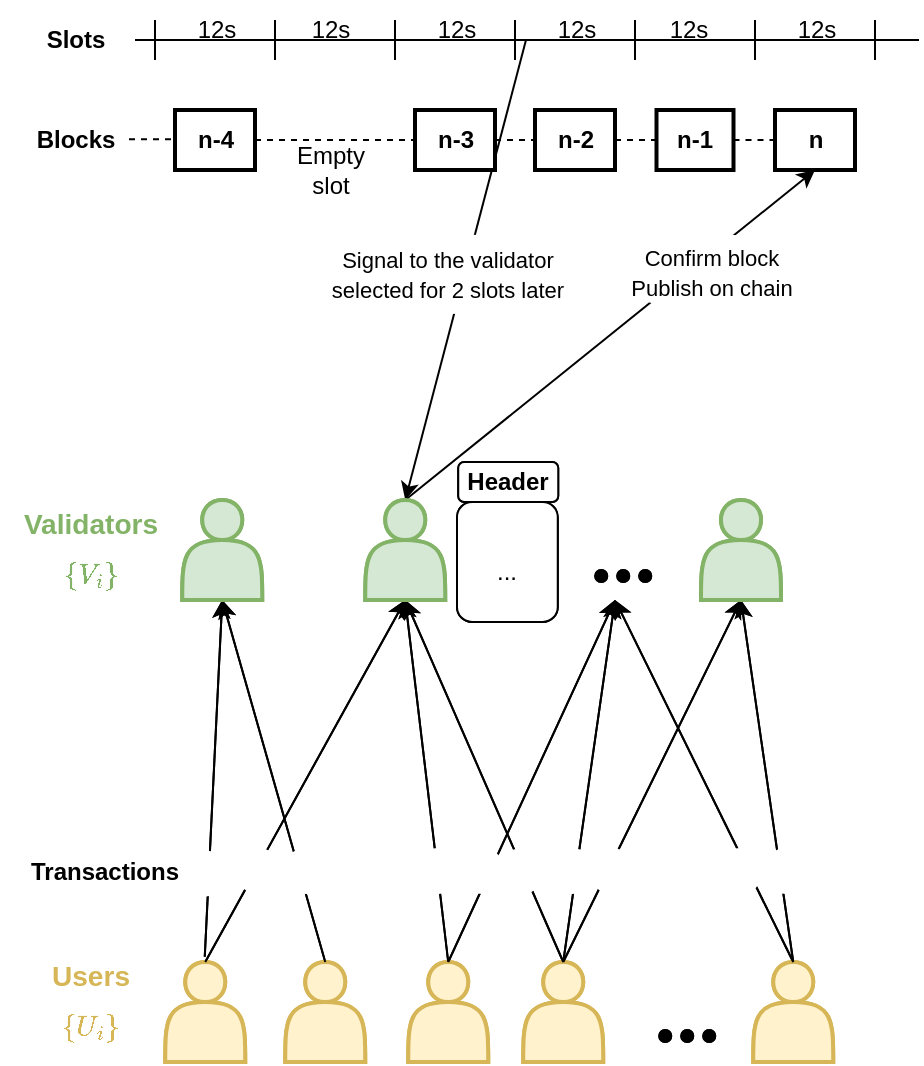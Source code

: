 <mxfile version="28.0.3">
  <diagram name="Page-1" id="uq0ruCk3_rSD9SvaCY8R">
    <mxGraphModel dx="1449" dy="643" grid="1" gridSize="10" guides="1" tooltips="1" connect="1" arrows="1" fold="1" page="1" pageScale="1" pageWidth="827" pageHeight="1169" math="1" shadow="0">
      <root>
        <mxCell id="0" />
        <mxCell id="1" parent="0" />
        <mxCell id="QpEM9bdc3oEp0iTsDFUK-163" value="" style="endArrow=classic;html=1;rounded=0;exitX=0.09;exitY=0.521;exitDx=0;exitDy=0;entryX=0.5;entryY=0;entryDx=0;entryDy=0;exitPerimeter=0;" edge="1" parent="1" source="QpEM9bdc3oEp0iTsDFUK-310" target="QpEM9bdc3oEp0iTsDFUK-274">
          <mxGeometry width="50" height="50" relative="1" as="geometry">
            <mxPoint x="133" y="60" as="sourcePoint" />
            <mxPoint x="328.5" y="203.5" as="targetPoint" />
          </mxGeometry>
        </mxCell>
        <mxCell id="QpEM9bdc3oEp0iTsDFUK-164" value="" style="shape=actor;whiteSpace=wrap;html=1;strokeWidth=2;fillColor=#fff2cc;strokeColor=#d6b656;" vertex="1" parent="1">
          <mxGeometry x="122.62" y="521" width="40" height="50" as="geometry" />
        </mxCell>
        <mxCell id="QpEM9bdc3oEp0iTsDFUK-165" value="" style="shape=actor;whiteSpace=wrap;html=1;strokeWidth=2;fillColor=#fff2cc;strokeColor=#d6b656;" vertex="1" parent="1">
          <mxGeometry x="301.62" y="521" width="40" height="50" as="geometry" />
        </mxCell>
        <mxCell id="QpEM9bdc3oEp0iTsDFUK-166" value="" style="shape=actor;whiteSpace=wrap;html=1;strokeWidth=2;fillColor=#fff2cc;strokeColor=#d6b656;" vertex="1" parent="1">
          <mxGeometry x="244.12" y="521" width="40" height="50" as="geometry" />
        </mxCell>
        <mxCell id="QpEM9bdc3oEp0iTsDFUK-167" value="" style="shape=actor;whiteSpace=wrap;html=1;strokeWidth=2;fillColor=#fff2cc;strokeColor=#d6b656;" vertex="1" parent="1">
          <mxGeometry x="182.62" y="521" width="40" height="50" as="geometry" />
        </mxCell>
        <mxCell id="QpEM9bdc3oEp0iTsDFUK-168" value="" style="shape=actor;whiteSpace=wrap;html=1;strokeWidth=2;fillColor=#fff2cc;strokeColor=#d6b656;" vertex="1" parent="1">
          <mxGeometry x="416.62" y="521" width="40" height="50" as="geometry" />
        </mxCell>
        <mxCell id="QpEM9bdc3oEp0iTsDFUK-169" value="" style="group" vertex="1" connectable="0" parent="1">
          <mxGeometry x="370.62" y="555" width="26" height="6" as="geometry" />
        </mxCell>
        <mxCell id="QpEM9bdc3oEp0iTsDFUK-170" value="" style="ellipse;shape=doubleEllipse;whiteSpace=wrap;html=1;aspect=fixed;fillColor=#000000;" vertex="1" parent="QpEM9bdc3oEp0iTsDFUK-169">
          <mxGeometry x="-1" width="6" height="6" as="geometry" />
        </mxCell>
        <mxCell id="QpEM9bdc3oEp0iTsDFUK-171" value="" style="ellipse;shape=doubleEllipse;whiteSpace=wrap;html=1;aspect=fixed;fillColor=#000000;" vertex="1" parent="QpEM9bdc3oEp0iTsDFUK-169">
          <mxGeometry x="10" width="6" height="6" as="geometry" />
        </mxCell>
        <mxCell id="QpEM9bdc3oEp0iTsDFUK-172" value="" style="ellipse;shape=doubleEllipse;whiteSpace=wrap;html=1;aspect=fixed;fillColor=#000000;" vertex="1" parent="QpEM9bdc3oEp0iTsDFUK-169">
          <mxGeometry x="21" width="6" height="6" as="geometry" />
        </mxCell>
        <mxCell id="QpEM9bdc3oEp0iTsDFUK-173" value="" style="endArrow=classic;html=1;rounded=0;entryX=0.5;entryY=1;entryDx=0;entryDy=0;exitX=0.5;exitY=0;exitDx=0;exitDy=0;" edge="1" parent="1" source="QpEM9bdc3oEp0iTsDFUK-164" target="QpEM9bdc3oEp0iTsDFUK-207">
          <mxGeometry width="50" height="50" relative="1" as="geometry">
            <mxPoint x="142.87" y="496" as="sourcePoint" />
            <mxPoint x="262.62" y="427" as="targetPoint" />
          </mxGeometry>
        </mxCell>
        <mxCell id="QpEM9bdc3oEp0iTsDFUK-174" value="" style="endArrow=classic;html=1;rounded=0;entryX=0.5;entryY=1;entryDx=0;entryDy=0;exitX=0.5;exitY=0;exitDx=0;exitDy=0;" edge="1" parent="1" source="QpEM9bdc3oEp0iTsDFUK-167" target="QpEM9bdc3oEp0iTsDFUK-206">
          <mxGeometry width="50" height="50" relative="1" as="geometry">
            <mxPoint x="202.87" y="496" as="sourcePoint" />
            <mxPoint x="142.62" y="427" as="targetPoint" />
          </mxGeometry>
        </mxCell>
        <mxCell id="QpEM9bdc3oEp0iTsDFUK-175" value="" style="endArrow=classic;html=1;rounded=0;entryX=0.5;entryY=1;entryDx=0;entryDy=0;exitX=0.494;exitY=-0.052;exitDx=0;exitDy=0;exitPerimeter=0;" edge="1" parent="1" source="QpEM9bdc3oEp0iTsDFUK-164" target="QpEM9bdc3oEp0iTsDFUK-206">
          <mxGeometry width="50" height="50" relative="1" as="geometry">
            <mxPoint x="142.87" y="496" as="sourcePoint" />
            <mxPoint x="142.62" y="427" as="targetPoint" />
          </mxGeometry>
        </mxCell>
        <mxCell id="QpEM9bdc3oEp0iTsDFUK-176" value="" style="endArrow=classic;html=1;rounded=0;exitX=0.5;exitY=0;exitDx=0;exitDy=0;entryX=0.5;entryY=1;entryDx=0;entryDy=0;" edge="1" parent="1" source="QpEM9bdc3oEp0iTsDFUK-166" target="QpEM9bdc3oEp0iTsDFUK-207">
          <mxGeometry width="50" height="50" relative="1" as="geometry">
            <mxPoint x="238.37" y="501" as="sourcePoint" />
            <mxPoint x="262.5" y="427" as="targetPoint" />
          </mxGeometry>
        </mxCell>
        <mxCell id="QpEM9bdc3oEp0iTsDFUK-177" value="" style="endArrow=classic;html=1;rounded=0;exitX=0.5;exitY=0;exitDx=0;exitDy=0;" edge="1" parent="1" source="QpEM9bdc3oEp0iTsDFUK-166">
          <mxGeometry width="50" height="50" relative="1" as="geometry">
            <mxPoint x="258.37" y="497" as="sourcePoint" />
            <mxPoint x="347.5" y="340" as="targetPoint" />
          </mxGeometry>
        </mxCell>
        <mxCell id="QpEM9bdc3oEp0iTsDFUK-178" value="" style="endArrow=classic;html=1;rounded=0;exitX=0.5;exitY=0;exitDx=0;exitDy=0;entryX=0.5;entryY=1;entryDx=0;entryDy=0;" edge="1" parent="1" source="QpEM9bdc3oEp0iTsDFUK-165" target="QpEM9bdc3oEp0iTsDFUK-208">
          <mxGeometry width="50" height="50" relative="1" as="geometry">
            <mxPoint x="338.37" y="501" as="sourcePoint" />
            <mxPoint x="436.62" y="427" as="targetPoint" />
          </mxGeometry>
        </mxCell>
        <mxCell id="QpEM9bdc3oEp0iTsDFUK-179" value="" style="endArrow=classic;html=1;rounded=0;exitX=0.5;exitY=0;exitDx=0;exitDy=0;" edge="1" parent="1" source="QpEM9bdc3oEp0iTsDFUK-165">
          <mxGeometry width="50" height="50" relative="1" as="geometry">
            <mxPoint x="318.37" y="501" as="sourcePoint" />
            <mxPoint x="347.5" y="340" as="targetPoint" />
          </mxGeometry>
        </mxCell>
        <mxCell id="QpEM9bdc3oEp0iTsDFUK-180" value="" style="endArrow=classic;html=1;rounded=0;exitX=0.5;exitY=0;exitDx=0;exitDy=0;entryX=0.5;entryY=1;entryDx=0;entryDy=0;" edge="1" parent="1" source="QpEM9bdc3oEp0iTsDFUK-165" target="QpEM9bdc3oEp0iTsDFUK-207">
          <mxGeometry width="50" height="50" relative="1" as="geometry">
            <mxPoint x="212.87" y="477" as="sourcePoint" />
            <mxPoint x="262.62" y="427" as="targetPoint" />
          </mxGeometry>
        </mxCell>
        <mxCell id="QpEM9bdc3oEp0iTsDFUK-181" value="" style="endArrow=classic;html=1;rounded=0;exitX=0.5;exitY=0;exitDx=0;exitDy=0;entryX=0.5;entryY=1;entryDx=0;entryDy=0;" edge="1" parent="1" source="QpEM9bdc3oEp0iTsDFUK-168" target="QpEM9bdc3oEp0iTsDFUK-208">
          <mxGeometry width="50" height="50" relative="1" as="geometry">
            <mxPoint x="416.62" y="496" as="sourcePoint" />
            <mxPoint x="436.62" y="427" as="targetPoint" />
          </mxGeometry>
        </mxCell>
        <mxCell id="QpEM9bdc3oEp0iTsDFUK-182" value="" style="group" vertex="1" connectable="0" parent="1">
          <mxGeometry x="157.62" y="464" width="23" height="23" as="geometry" />
        </mxCell>
        <mxCell id="QpEM9bdc3oEp0iTsDFUK-183" value="" style="ellipse;whiteSpace=wrap;html=1;aspect=fixed;fillColor=default;strokeColor=none;" vertex="1" parent="QpEM9bdc3oEp0iTsDFUK-182">
          <mxGeometry width="23" height="23" as="geometry" />
        </mxCell>
        <mxCell id="QpEM9bdc3oEp0iTsDFUK-184" value="" style="shape=image;html=1;verticalAlign=top;verticalLabelPosition=bottom;labelBackgroundColor=#ffffff;imageAspect=0;aspect=fixed;image=https://cdn0.iconfinder.com/data/icons/basic-e-commerce-line/48/Receipt_success-128.png" vertex="1" parent="QpEM9bdc3oEp0iTsDFUK-182">
          <mxGeometry x="2.88" y="2.88" width="17.25" height="17.25" as="geometry" />
        </mxCell>
        <mxCell id="QpEM9bdc3oEp0iTsDFUK-185" value="" style="group" vertex="1" connectable="0" parent="1">
          <mxGeometry x="131.12" y="465.25" width="23" height="23" as="geometry" />
        </mxCell>
        <mxCell id="QpEM9bdc3oEp0iTsDFUK-186" value="" style="ellipse;whiteSpace=wrap;html=1;aspect=fixed;fillColor=default;strokeColor=none;" vertex="1" parent="QpEM9bdc3oEp0iTsDFUK-185">
          <mxGeometry width="23" height="23" as="geometry" />
        </mxCell>
        <mxCell id="QpEM9bdc3oEp0iTsDFUK-187" value="" style="shape=image;html=1;verticalAlign=top;verticalLabelPosition=bottom;labelBackgroundColor=#ffffff;imageAspect=0;aspect=fixed;image=https://cdn0.iconfinder.com/data/icons/basic-e-commerce-line/48/Receipt_success-128.png" vertex="1" parent="QpEM9bdc3oEp0iTsDFUK-185">
          <mxGeometry x="2.88" y="1.88" width="17.25" height="17.25" as="geometry" />
        </mxCell>
        <mxCell id="QpEM9bdc3oEp0iTsDFUK-188" value="" style="group" vertex="1" connectable="0" parent="1">
          <mxGeometry x="181.5" y="464" width="23" height="23" as="geometry" />
        </mxCell>
        <mxCell id="QpEM9bdc3oEp0iTsDFUK-189" value="" style="ellipse;whiteSpace=wrap;html=1;aspect=fixed;fillColor=default;strokeColor=none;" vertex="1" parent="QpEM9bdc3oEp0iTsDFUK-188">
          <mxGeometry width="23" height="23" as="geometry" />
        </mxCell>
        <mxCell id="QpEM9bdc3oEp0iTsDFUK-190" value="" style="shape=image;html=1;verticalAlign=top;verticalLabelPosition=bottom;labelBackgroundColor=#ffffff;imageAspect=0;aspect=fixed;image=https://cdn0.iconfinder.com/data/icons/basic-e-commerce-line/48/Receipt_success-128.png" vertex="1" parent="QpEM9bdc3oEp0iTsDFUK-188">
          <mxGeometry x="2.88" y="2.88" width="17.25" height="17.25" as="geometry" />
        </mxCell>
        <mxCell id="QpEM9bdc3oEp0iTsDFUK-191" value="" style="group" vertex="1" connectable="0" parent="1">
          <mxGeometry x="247.5" y="464" width="23" height="23" as="geometry" />
        </mxCell>
        <mxCell id="QpEM9bdc3oEp0iTsDFUK-192" value="" style="ellipse;whiteSpace=wrap;html=1;aspect=fixed;fillColor=default;strokeColor=none;" vertex="1" parent="QpEM9bdc3oEp0iTsDFUK-191">
          <mxGeometry width="23" height="23" as="geometry" />
        </mxCell>
        <mxCell id="QpEM9bdc3oEp0iTsDFUK-193" value="" style="shape=image;html=1;verticalAlign=top;verticalLabelPosition=bottom;labelBackgroundColor=#ffffff;imageAspect=0;aspect=fixed;image=https://cdn0.iconfinder.com/data/icons/basic-e-commerce-line/48/Receipt_success-128.png" vertex="1" parent="QpEM9bdc3oEp0iTsDFUK-191">
          <mxGeometry x="2.88" y="2.88" width="17.25" height="17.25" as="geometry" />
        </mxCell>
        <mxCell id="QpEM9bdc3oEp0iTsDFUK-194" value="" style="group" vertex="1" connectable="0" parent="1">
          <mxGeometry x="289.5" y="464" width="23" height="23" as="geometry" />
        </mxCell>
        <mxCell id="QpEM9bdc3oEp0iTsDFUK-195" value="" style="ellipse;whiteSpace=wrap;html=1;aspect=fixed;fillColor=default;strokeColor=none;" vertex="1" parent="QpEM9bdc3oEp0iTsDFUK-194">
          <mxGeometry width="23" height="23" as="geometry" />
        </mxCell>
        <mxCell id="QpEM9bdc3oEp0iTsDFUK-196" value="" style="shape=image;html=1;verticalAlign=top;verticalLabelPosition=bottom;labelBackgroundColor=#ffffff;imageAspect=0;aspect=fixed;image=https://cdn0.iconfinder.com/data/icons/basic-e-commerce-line/48/Receipt_success-128.png" vertex="1" parent="QpEM9bdc3oEp0iTsDFUK-194">
          <mxGeometry x="2.88" y="2.88" width="17.25" height="17.25" as="geometry" />
        </mxCell>
        <mxCell id="QpEM9bdc3oEp0iTsDFUK-197" value="" style="group" vertex="1" connectable="0" parent="1">
          <mxGeometry x="314.5" y="464" width="23" height="23" as="geometry" />
        </mxCell>
        <mxCell id="QpEM9bdc3oEp0iTsDFUK-198" value="" style="ellipse;whiteSpace=wrap;html=1;aspect=fixed;fillColor=default;strokeColor=none;" vertex="1" parent="QpEM9bdc3oEp0iTsDFUK-197">
          <mxGeometry width="23" height="23" as="geometry" />
        </mxCell>
        <mxCell id="QpEM9bdc3oEp0iTsDFUK-199" value="" style="shape=image;html=1;verticalAlign=top;verticalLabelPosition=bottom;labelBackgroundColor=#ffffff;imageAspect=0;aspect=fixed;image=https://cdn0.iconfinder.com/data/icons/basic-e-commerce-line/48/Receipt_success-128.png" vertex="1" parent="QpEM9bdc3oEp0iTsDFUK-197">
          <mxGeometry x="2.88" y="2.88" width="17.25" height="17.25" as="geometry" />
        </mxCell>
        <mxCell id="QpEM9bdc3oEp0iTsDFUK-200" value="" style="group" vertex="1" connectable="0" parent="1">
          <mxGeometry x="334.5" y="464" width="23" height="23" as="geometry" />
        </mxCell>
        <mxCell id="QpEM9bdc3oEp0iTsDFUK-201" value="" style="ellipse;whiteSpace=wrap;html=1;aspect=fixed;fillColor=default;strokeColor=none;" vertex="1" parent="QpEM9bdc3oEp0iTsDFUK-200">
          <mxGeometry width="23" height="23" as="geometry" />
        </mxCell>
        <mxCell id="QpEM9bdc3oEp0iTsDFUK-202" value="" style="shape=image;html=1;verticalAlign=top;verticalLabelPosition=bottom;labelBackgroundColor=#ffffff;imageAspect=0;aspect=fixed;image=https://cdn0.iconfinder.com/data/icons/basic-e-commerce-line/48/Receipt_success-128.png" vertex="1" parent="QpEM9bdc3oEp0iTsDFUK-200">
          <mxGeometry x="2.88" y="2.88" width="17.25" height="17.25" as="geometry" />
        </mxCell>
        <mxCell id="QpEM9bdc3oEp0iTsDFUK-203" value="" style="group" vertex="1" connectable="0" parent="1">
          <mxGeometry x="421.5" y="464" width="23" height="23" as="geometry" />
        </mxCell>
        <mxCell id="QpEM9bdc3oEp0iTsDFUK-204" value="" style="ellipse;whiteSpace=wrap;html=1;aspect=fixed;fillColor=default;strokeColor=none;" vertex="1" parent="QpEM9bdc3oEp0iTsDFUK-203">
          <mxGeometry width="23" height="23" as="geometry" />
        </mxCell>
        <mxCell id="QpEM9bdc3oEp0iTsDFUK-205" value="" style="shape=image;html=1;verticalAlign=top;verticalLabelPosition=bottom;labelBackgroundColor=#ffffff;imageAspect=0;aspect=fixed;image=https://cdn0.iconfinder.com/data/icons/basic-e-commerce-line/48/Receipt_success-128.png" vertex="1" parent="QpEM9bdc3oEp0iTsDFUK-203">
          <mxGeometry x="2.88" y="2.88" width="17.25" height="17.25" as="geometry" />
        </mxCell>
        <mxCell id="QpEM9bdc3oEp0iTsDFUK-206" value="" style="shape=actor;whiteSpace=wrap;html=1;strokeWidth=2;fillColor=#d5e8d4;strokeColor=#82b366;" vertex="1" parent="1">
          <mxGeometry x="131.12" y="290" width="40" height="50" as="geometry" />
        </mxCell>
        <mxCell id="QpEM9bdc3oEp0iTsDFUK-207" value="" style="shape=actor;whiteSpace=wrap;html=1;strokeWidth=2;fillColor=#d5e8d4;strokeColor=#82b366;" vertex="1" parent="1">
          <mxGeometry x="222.62" y="290" width="40" height="50" as="geometry" />
        </mxCell>
        <mxCell id="QpEM9bdc3oEp0iTsDFUK-208" value="" style="shape=actor;whiteSpace=wrap;html=1;strokeWidth=2;fillColor=#d5e8d4;strokeColor=#82b366;" vertex="1" parent="1">
          <mxGeometry x="390.5" y="290" width="40" height="50" as="geometry" />
        </mxCell>
        <mxCell id="QpEM9bdc3oEp0iTsDFUK-209" value="" style="group" vertex="1" connectable="0" parent="1">
          <mxGeometry x="320.62" y="325" width="26" height="6" as="geometry" />
        </mxCell>
        <mxCell id="QpEM9bdc3oEp0iTsDFUK-210" value="" style="ellipse;shape=doubleEllipse;whiteSpace=wrap;html=1;aspect=fixed;fillColor=#000000;" vertex="1" parent="QpEM9bdc3oEp0iTsDFUK-209">
          <mxGeometry x="17" width="6" height="6" as="geometry" />
        </mxCell>
        <mxCell id="QpEM9bdc3oEp0iTsDFUK-211" value="" style="ellipse;shape=doubleEllipse;whiteSpace=wrap;html=1;aspect=fixed;fillColor=#000000;" vertex="1" parent="QpEM9bdc3oEp0iTsDFUK-209">
          <mxGeometry x="28" width="6" height="6" as="geometry" />
        </mxCell>
        <mxCell id="QpEM9bdc3oEp0iTsDFUK-212" value="" style="ellipse;shape=doubleEllipse;whiteSpace=wrap;html=1;aspect=fixed;fillColor=#000000;" vertex="1" parent="QpEM9bdc3oEp0iTsDFUK-209">
          <mxGeometry x="39" width="6" height="6" as="geometry" />
        </mxCell>
        <mxCell id="QpEM9bdc3oEp0iTsDFUK-213" value="" style="endArrow=classic;html=1;rounded=0;exitX=0.5;exitY=0;exitDx=0;exitDy=0;" edge="1" parent="1" source="QpEM9bdc3oEp0iTsDFUK-168">
          <mxGeometry width="50" height="50" relative="1" as="geometry">
            <mxPoint x="437.5" y="520" as="sourcePoint" />
            <mxPoint x="347.5" y="340" as="targetPoint" />
          </mxGeometry>
        </mxCell>
        <mxCell id="QpEM9bdc3oEp0iTsDFUK-214" value="" style="group" vertex="1" connectable="0" parent="1">
          <mxGeometry x="398.5" y="464" width="23" height="23" as="geometry" />
        </mxCell>
        <mxCell id="QpEM9bdc3oEp0iTsDFUK-215" value="" style="ellipse;whiteSpace=wrap;html=1;aspect=fixed;fillColor=default;strokeColor=none;" vertex="1" parent="QpEM9bdc3oEp0iTsDFUK-214">
          <mxGeometry width="23" height="23" as="geometry" />
        </mxCell>
        <mxCell id="QpEM9bdc3oEp0iTsDFUK-216" value="" style="shape=image;html=1;verticalAlign=top;verticalLabelPosition=bottom;labelBackgroundColor=#ffffff;imageAspect=0;aspect=fixed;image=https://cdn0.iconfinder.com/data/icons/basic-e-commerce-line/48/Receipt_success-128.png" vertex="1" parent="QpEM9bdc3oEp0iTsDFUK-214">
          <mxGeometry x="2.88" y="2.88" width="17.25" height="17.25" as="geometry" />
        </mxCell>
        <mxCell id="QpEM9bdc3oEp0iTsDFUK-217" value="" style="group" vertex="1" connectable="0" parent="1">
          <mxGeometry x="269.5" y="464" width="23" height="23" as="geometry" />
        </mxCell>
        <mxCell id="QpEM9bdc3oEp0iTsDFUK-218" value="" style="ellipse;whiteSpace=wrap;html=1;aspect=fixed;fillColor=default;strokeColor=none;" vertex="1" parent="QpEM9bdc3oEp0iTsDFUK-217">
          <mxGeometry width="23" height="23" as="geometry" />
        </mxCell>
        <mxCell id="QpEM9bdc3oEp0iTsDFUK-219" value="" style="shape=image;html=1;verticalAlign=top;verticalLabelPosition=bottom;labelBackgroundColor=#ffffff;imageAspect=0;aspect=fixed;image=https://cdn0.iconfinder.com/data/icons/basic-e-commerce-line/48/Receipt_success-128.png" vertex="1" parent="QpEM9bdc3oEp0iTsDFUK-217">
          <mxGeometry x="2.88" y="2.88" width="17.25" height="17.25" as="geometry" />
        </mxCell>
        <mxCell id="QpEM9bdc3oEp0iTsDFUK-220" value="&lt;div style=&quot;line-height: 60%;&quot;&gt;&lt;h3 style=&quot;line-height: 60%;&quot;&gt;&lt;font style=&quot;color: light-dark(rgb(130, 179, 102), rgb(105, 70, 122));&quot;&gt;Validators&lt;/font&gt;&lt;/h3&gt;&lt;div&gt;&lt;font style=&quot;color: light-dark(rgb(130, 179, 102), rgb(105, 70, 122));&quot;&gt;$$\{V_i\}$$&lt;/font&gt;&lt;/div&gt;&lt;/div&gt;" style="text;html=1;align=center;verticalAlign=middle;resizable=0;points=[];autosize=1;strokeColor=none;fillColor=none;" vertex="1" parent="1">
          <mxGeometry x="40" y="285" width="90" height="60" as="geometry" />
        </mxCell>
        <mxCell id="QpEM9bdc3oEp0iTsDFUK-221" value="" style="group" vertex="1" connectable="0" parent="1">
          <mxGeometry x="268.5" y="271" width="50.62" height="80" as="geometry" />
        </mxCell>
        <mxCell id="QpEM9bdc3oEp0iTsDFUK-222" value="Header" style="rounded=1;whiteSpace=wrap;html=1;fontStyle=1" vertex="1" parent="QpEM9bdc3oEp0iTsDFUK-221">
          <mxGeometry x="0.62" width="50" height="20" as="geometry" />
        </mxCell>
        <mxCell id="QpEM9bdc3oEp0iTsDFUK-223" value="" style="group" vertex="1" connectable="0" parent="QpEM9bdc3oEp0iTsDFUK-221">
          <mxGeometry y="20" width="50.38" height="60" as="geometry" />
        </mxCell>
        <mxCell id="QpEM9bdc3oEp0iTsDFUK-224" value="" style="rounded=1;whiteSpace=wrap;html=1;" vertex="1" parent="QpEM9bdc3oEp0iTsDFUK-223">
          <mxGeometry width="50.38" height="60" as="geometry" />
        </mxCell>
        <mxCell id="QpEM9bdc3oEp0iTsDFUK-225" value="" style="shape=image;html=1;verticalAlign=top;verticalLabelPosition=bottom;labelBackgroundColor=#ffffff;imageAspect=0;aspect=fixed;image=https://cdn0.iconfinder.com/data/icons/basic-e-commerce-line/48/Receipt_success-128.png" vertex="1" parent="QpEM9bdc3oEp0iTsDFUK-223">
          <mxGeometry x="17.952" y="1.75" width="14.484" height="14.484" as="geometry" />
        </mxCell>
        <mxCell id="QpEM9bdc3oEp0iTsDFUK-226" value="" style="shape=image;html=1;verticalAlign=top;verticalLabelPosition=bottom;labelBackgroundColor=#ffffff;imageAspect=0;aspect=fixed;image=https://cdn0.iconfinder.com/data/icons/basic-e-commerce-line/48/Receipt_success-128.png" vertex="1" parent="QpEM9bdc3oEp0iTsDFUK-223">
          <mxGeometry x="17.952" y="18" width="14.484" height="14.484" as="geometry" />
        </mxCell>
        <mxCell id="QpEM9bdc3oEp0iTsDFUK-227" value="" style="shape=image;html=1;verticalAlign=top;verticalLabelPosition=bottom;labelBackgroundColor=#ffffff;imageAspect=0;aspect=fixed;image=https://cdn0.iconfinder.com/data/icons/basic-e-commerce-line/48/Receipt_success-128.png" vertex="1" parent="QpEM9bdc3oEp0iTsDFUK-223">
          <mxGeometry x="17.952" y="42.75" width="14.484" height="14.484" as="geometry" />
        </mxCell>
        <mxCell id="QpEM9bdc3oEp0iTsDFUK-228" value="..." style="text;html=1;align=center;verticalAlign=middle;resizable=0;points=[];autosize=1;strokeColor=none;fillColor=none;" vertex="1" parent="QpEM9bdc3oEp0iTsDFUK-223">
          <mxGeometry x="9.595" y="20.25" width="30" height="30" as="geometry" />
        </mxCell>
        <mxCell id="QpEM9bdc3oEp0iTsDFUK-229" value="&lt;div style=&quot;line-height: 60%;&quot;&gt;&lt;h3 style=&quot;line-height: 60%;&quot;&gt;&lt;font style=&quot;color: light-dark(rgb(214, 182, 86), rgb(105, 70, 122));&quot;&gt;Users&lt;/font&gt;&lt;/h3&gt;&lt;div&gt;&lt;font&gt;&lt;font color=&quot;#d6b656&quot;&gt;$$\{U_i\}$$&lt;/font&gt;&lt;/font&gt;&lt;/div&gt;&lt;/div&gt;" style="text;html=1;align=center;verticalAlign=middle;resizable=0;points=[];autosize=1;strokeColor=none;fillColor=none;" vertex="1" parent="1">
          <mxGeometry x="45" y="511" width="80" height="60" as="geometry" />
        </mxCell>
        <mxCell id="QpEM9bdc3oEp0iTsDFUK-230" value="" style="shape=actor;whiteSpace=wrap;html=1;strokeWidth=2;fillColor=#fff2cc;strokeColor=#d6b656;" vertex="1" parent="1">
          <mxGeometry x="122.62" y="521" width="40" height="50" as="geometry" />
        </mxCell>
        <mxCell id="QpEM9bdc3oEp0iTsDFUK-231" value="" style="shape=actor;whiteSpace=wrap;html=1;strokeWidth=2;fillColor=#fff2cc;strokeColor=#d6b656;" vertex="1" parent="1">
          <mxGeometry x="301.62" y="521" width="40" height="50" as="geometry" />
        </mxCell>
        <mxCell id="QpEM9bdc3oEp0iTsDFUK-232" value="" style="shape=actor;whiteSpace=wrap;html=1;strokeWidth=2;fillColor=#fff2cc;strokeColor=#d6b656;" vertex="1" parent="1">
          <mxGeometry x="244.12" y="521" width="40" height="50" as="geometry" />
        </mxCell>
        <mxCell id="QpEM9bdc3oEp0iTsDFUK-233" value="" style="shape=actor;whiteSpace=wrap;html=1;strokeWidth=2;fillColor=#fff2cc;strokeColor=#d6b656;" vertex="1" parent="1">
          <mxGeometry x="182.62" y="521" width="40" height="50" as="geometry" />
        </mxCell>
        <mxCell id="QpEM9bdc3oEp0iTsDFUK-234" value="" style="shape=actor;whiteSpace=wrap;html=1;strokeWidth=2;fillColor=#fff2cc;strokeColor=#d6b656;" vertex="1" parent="1">
          <mxGeometry x="416.62" y="521" width="40" height="50" as="geometry" />
        </mxCell>
        <mxCell id="QpEM9bdc3oEp0iTsDFUK-235" value="" style="endArrow=classic;html=1;rounded=0;exitX=0.5;exitY=0;exitDx=0;exitDy=0;entryX=0.5;entryY=1;entryDx=0;entryDy=0;" edge="1" parent="1" source="QpEM9bdc3oEp0iTsDFUK-274" target="QpEM9bdc3oEp0iTsDFUK-297">
          <mxGeometry width="50" height="50" relative="1" as="geometry">
            <mxPoint x="334.5" y="216" as="sourcePoint" />
            <mxPoint x="433" y="130" as="targetPoint" />
          </mxGeometry>
        </mxCell>
        <mxCell id="QpEM9bdc3oEp0iTsDFUK-236" value="" style="group" vertex="1" connectable="0" parent="1">
          <mxGeometry x="370.62" y="555" width="26" height="6" as="geometry" />
        </mxCell>
        <mxCell id="QpEM9bdc3oEp0iTsDFUK-237" value="" style="ellipse;shape=doubleEllipse;whiteSpace=wrap;html=1;aspect=fixed;fillColor=#000000;" vertex="1" parent="QpEM9bdc3oEp0iTsDFUK-236">
          <mxGeometry x="-1" width="6" height="6" as="geometry" />
        </mxCell>
        <mxCell id="QpEM9bdc3oEp0iTsDFUK-238" value="" style="ellipse;shape=doubleEllipse;whiteSpace=wrap;html=1;aspect=fixed;fillColor=#000000;" vertex="1" parent="QpEM9bdc3oEp0iTsDFUK-236">
          <mxGeometry x="10" width="6" height="6" as="geometry" />
        </mxCell>
        <mxCell id="QpEM9bdc3oEp0iTsDFUK-239" value="" style="ellipse;shape=doubleEllipse;whiteSpace=wrap;html=1;aspect=fixed;fillColor=#000000;" vertex="1" parent="QpEM9bdc3oEp0iTsDFUK-236">
          <mxGeometry x="21" width="6" height="6" as="geometry" />
        </mxCell>
        <mxCell id="QpEM9bdc3oEp0iTsDFUK-240" value="" style="endArrow=classic;html=1;rounded=0;entryX=0.5;entryY=1;entryDx=0;entryDy=0;exitX=0.5;exitY=0;exitDx=0;exitDy=0;" edge="1" parent="1" source="QpEM9bdc3oEp0iTsDFUK-230" target="QpEM9bdc3oEp0iTsDFUK-274">
          <mxGeometry width="50" height="50" relative="1" as="geometry">
            <mxPoint x="142.87" y="496" as="sourcePoint" />
            <mxPoint x="262.62" y="427" as="targetPoint" />
          </mxGeometry>
        </mxCell>
        <mxCell id="QpEM9bdc3oEp0iTsDFUK-241" value="" style="endArrow=classic;html=1;rounded=0;entryX=0.5;entryY=1;entryDx=0;entryDy=0;exitX=0.5;exitY=0;exitDx=0;exitDy=0;" edge="1" parent="1" source="QpEM9bdc3oEp0iTsDFUK-233" target="QpEM9bdc3oEp0iTsDFUK-273">
          <mxGeometry width="50" height="50" relative="1" as="geometry">
            <mxPoint x="202.87" y="496" as="sourcePoint" />
            <mxPoint x="142.62" y="427" as="targetPoint" />
          </mxGeometry>
        </mxCell>
        <mxCell id="QpEM9bdc3oEp0iTsDFUK-242" value="" style="endArrow=classic;html=1;rounded=0;entryX=0.5;entryY=1;entryDx=0;entryDy=0;exitX=0.494;exitY=-0.052;exitDx=0;exitDy=0;exitPerimeter=0;" edge="1" parent="1" source="QpEM9bdc3oEp0iTsDFUK-230" target="QpEM9bdc3oEp0iTsDFUK-273">
          <mxGeometry width="50" height="50" relative="1" as="geometry">
            <mxPoint x="142.87" y="496" as="sourcePoint" />
            <mxPoint x="142.62" y="427" as="targetPoint" />
          </mxGeometry>
        </mxCell>
        <mxCell id="QpEM9bdc3oEp0iTsDFUK-243" value="" style="endArrow=classic;html=1;rounded=0;exitX=0.5;exitY=0;exitDx=0;exitDy=0;entryX=0.5;entryY=1;entryDx=0;entryDy=0;" edge="1" parent="1" source="QpEM9bdc3oEp0iTsDFUK-232" target="QpEM9bdc3oEp0iTsDFUK-274">
          <mxGeometry width="50" height="50" relative="1" as="geometry">
            <mxPoint x="238.37" y="501" as="sourcePoint" />
            <mxPoint x="262.5" y="427" as="targetPoint" />
          </mxGeometry>
        </mxCell>
        <mxCell id="QpEM9bdc3oEp0iTsDFUK-244" value="" style="endArrow=classic;html=1;rounded=0;exitX=0.5;exitY=0;exitDx=0;exitDy=0;" edge="1" parent="1" source="QpEM9bdc3oEp0iTsDFUK-232">
          <mxGeometry width="50" height="50" relative="1" as="geometry">
            <mxPoint x="258.37" y="497" as="sourcePoint" />
            <mxPoint x="347.5" y="340" as="targetPoint" />
          </mxGeometry>
        </mxCell>
        <mxCell id="QpEM9bdc3oEp0iTsDFUK-245" value="" style="endArrow=classic;html=1;rounded=0;exitX=0.5;exitY=0;exitDx=0;exitDy=0;entryX=0.5;entryY=1;entryDx=0;entryDy=0;" edge="1" parent="1" source="QpEM9bdc3oEp0iTsDFUK-231" target="QpEM9bdc3oEp0iTsDFUK-275">
          <mxGeometry width="50" height="50" relative="1" as="geometry">
            <mxPoint x="338.37" y="501" as="sourcePoint" />
            <mxPoint x="436.62" y="427" as="targetPoint" />
          </mxGeometry>
        </mxCell>
        <mxCell id="QpEM9bdc3oEp0iTsDFUK-246" value="" style="endArrow=classic;html=1;rounded=0;exitX=0.5;exitY=0;exitDx=0;exitDy=0;" edge="1" parent="1" source="QpEM9bdc3oEp0iTsDFUK-231">
          <mxGeometry width="50" height="50" relative="1" as="geometry">
            <mxPoint x="318.37" y="501" as="sourcePoint" />
            <mxPoint x="347.5" y="340" as="targetPoint" />
          </mxGeometry>
        </mxCell>
        <mxCell id="QpEM9bdc3oEp0iTsDFUK-247" value="" style="endArrow=classic;html=1;rounded=0;exitX=0.5;exitY=0;exitDx=0;exitDy=0;entryX=0.5;entryY=1;entryDx=0;entryDy=0;" edge="1" parent="1" source="QpEM9bdc3oEp0iTsDFUK-231" target="QpEM9bdc3oEp0iTsDFUK-274">
          <mxGeometry width="50" height="50" relative="1" as="geometry">
            <mxPoint x="212.87" y="477" as="sourcePoint" />
            <mxPoint x="262.62" y="427" as="targetPoint" />
          </mxGeometry>
        </mxCell>
        <mxCell id="QpEM9bdc3oEp0iTsDFUK-248" value="" style="endArrow=classic;html=1;rounded=0;exitX=0.5;exitY=0;exitDx=0;exitDy=0;entryX=0.5;entryY=1;entryDx=0;entryDy=0;" edge="1" parent="1" source="QpEM9bdc3oEp0iTsDFUK-234" target="QpEM9bdc3oEp0iTsDFUK-275">
          <mxGeometry width="50" height="50" relative="1" as="geometry">
            <mxPoint x="416.62" y="496" as="sourcePoint" />
            <mxPoint x="436.62" y="427" as="targetPoint" />
          </mxGeometry>
        </mxCell>
        <mxCell id="QpEM9bdc3oEp0iTsDFUK-249" value="" style="group" vertex="1" connectable="0" parent="1">
          <mxGeometry x="157.62" y="464" width="23" height="23" as="geometry" />
        </mxCell>
        <mxCell id="QpEM9bdc3oEp0iTsDFUK-250" value="" style="ellipse;whiteSpace=wrap;html=1;aspect=fixed;fillColor=default;strokeColor=none;" vertex="1" parent="QpEM9bdc3oEp0iTsDFUK-249">
          <mxGeometry width="23" height="23" as="geometry" />
        </mxCell>
        <mxCell id="QpEM9bdc3oEp0iTsDFUK-251" value="" style="shape=image;html=1;verticalAlign=top;verticalLabelPosition=bottom;labelBackgroundColor=#ffffff;imageAspect=0;aspect=fixed;image=https://cdn0.iconfinder.com/data/icons/basic-e-commerce-line/48/Receipt_success-128.png" vertex="1" parent="QpEM9bdc3oEp0iTsDFUK-249">
          <mxGeometry x="2.88" y="2.88" width="17.25" height="17.25" as="geometry" />
        </mxCell>
        <mxCell id="QpEM9bdc3oEp0iTsDFUK-252" value="" style="group" vertex="1" connectable="0" parent="1">
          <mxGeometry x="131.12" y="465.25" width="23" height="23" as="geometry" />
        </mxCell>
        <mxCell id="QpEM9bdc3oEp0iTsDFUK-253" value="" style="ellipse;whiteSpace=wrap;html=1;aspect=fixed;fillColor=default;strokeColor=none;" vertex="1" parent="QpEM9bdc3oEp0iTsDFUK-252">
          <mxGeometry width="23" height="23" as="geometry" />
        </mxCell>
        <mxCell id="QpEM9bdc3oEp0iTsDFUK-254" value="" style="shape=image;html=1;verticalAlign=top;verticalLabelPosition=bottom;labelBackgroundColor=#ffffff;imageAspect=0;aspect=fixed;image=https://cdn0.iconfinder.com/data/icons/basic-e-commerce-line/48/Receipt_success-128.png" vertex="1" parent="QpEM9bdc3oEp0iTsDFUK-252">
          <mxGeometry x="2.88" y="1.88" width="17.25" height="17.25" as="geometry" />
        </mxCell>
        <mxCell id="QpEM9bdc3oEp0iTsDFUK-255" value="" style="group" vertex="1" connectable="0" parent="1">
          <mxGeometry x="181.5" y="464" width="23" height="23" as="geometry" />
        </mxCell>
        <mxCell id="QpEM9bdc3oEp0iTsDFUK-256" value="" style="ellipse;whiteSpace=wrap;html=1;aspect=fixed;fillColor=default;strokeColor=none;" vertex="1" parent="QpEM9bdc3oEp0iTsDFUK-255">
          <mxGeometry width="23" height="23" as="geometry" />
        </mxCell>
        <mxCell id="QpEM9bdc3oEp0iTsDFUK-257" value="" style="shape=image;html=1;verticalAlign=top;verticalLabelPosition=bottom;labelBackgroundColor=#ffffff;imageAspect=0;aspect=fixed;image=https://cdn0.iconfinder.com/data/icons/basic-e-commerce-line/48/Receipt_success-128.png" vertex="1" parent="QpEM9bdc3oEp0iTsDFUK-255">
          <mxGeometry x="2.88" y="2.88" width="17.25" height="17.25" as="geometry" />
        </mxCell>
        <mxCell id="QpEM9bdc3oEp0iTsDFUK-258" value="" style="group" vertex="1" connectable="0" parent="1">
          <mxGeometry x="247.5" y="464" width="23" height="23" as="geometry" />
        </mxCell>
        <mxCell id="QpEM9bdc3oEp0iTsDFUK-259" value="" style="ellipse;whiteSpace=wrap;html=1;aspect=fixed;fillColor=default;strokeColor=none;" vertex="1" parent="QpEM9bdc3oEp0iTsDFUK-258">
          <mxGeometry width="23" height="23" as="geometry" />
        </mxCell>
        <mxCell id="QpEM9bdc3oEp0iTsDFUK-260" value="" style="shape=image;html=1;verticalAlign=top;verticalLabelPosition=bottom;labelBackgroundColor=#ffffff;imageAspect=0;aspect=fixed;image=https://cdn0.iconfinder.com/data/icons/basic-e-commerce-line/48/Receipt_success-128.png" vertex="1" parent="QpEM9bdc3oEp0iTsDFUK-258">
          <mxGeometry x="2.88" y="2.88" width="17.25" height="17.25" as="geometry" />
        </mxCell>
        <mxCell id="QpEM9bdc3oEp0iTsDFUK-261" value="" style="group" vertex="1" connectable="0" parent="1">
          <mxGeometry x="289.5" y="464" width="23" height="23" as="geometry" />
        </mxCell>
        <mxCell id="QpEM9bdc3oEp0iTsDFUK-262" value="" style="ellipse;whiteSpace=wrap;html=1;aspect=fixed;fillColor=default;strokeColor=none;" vertex="1" parent="QpEM9bdc3oEp0iTsDFUK-261">
          <mxGeometry width="23" height="23" as="geometry" />
        </mxCell>
        <mxCell id="QpEM9bdc3oEp0iTsDFUK-263" value="" style="shape=image;html=1;verticalAlign=top;verticalLabelPosition=bottom;labelBackgroundColor=#ffffff;imageAspect=0;aspect=fixed;image=https://cdn0.iconfinder.com/data/icons/basic-e-commerce-line/48/Receipt_success-128.png" vertex="1" parent="QpEM9bdc3oEp0iTsDFUK-261">
          <mxGeometry x="2.88" y="2.88" width="17.25" height="17.25" as="geometry" />
        </mxCell>
        <mxCell id="QpEM9bdc3oEp0iTsDFUK-264" value="" style="group" vertex="1" connectable="0" parent="1">
          <mxGeometry x="314.5" y="464" width="23" height="23" as="geometry" />
        </mxCell>
        <mxCell id="QpEM9bdc3oEp0iTsDFUK-265" value="" style="ellipse;whiteSpace=wrap;html=1;aspect=fixed;fillColor=default;strokeColor=none;" vertex="1" parent="QpEM9bdc3oEp0iTsDFUK-264">
          <mxGeometry width="23" height="23" as="geometry" />
        </mxCell>
        <mxCell id="QpEM9bdc3oEp0iTsDFUK-266" value="" style="shape=image;html=1;verticalAlign=top;verticalLabelPosition=bottom;labelBackgroundColor=#ffffff;imageAspect=0;aspect=fixed;image=https://cdn0.iconfinder.com/data/icons/basic-e-commerce-line/48/Receipt_success-128.png" vertex="1" parent="QpEM9bdc3oEp0iTsDFUK-264">
          <mxGeometry x="2.88" y="2.88" width="17.25" height="17.25" as="geometry" />
        </mxCell>
        <mxCell id="QpEM9bdc3oEp0iTsDFUK-267" value="" style="group" vertex="1" connectable="0" parent="1">
          <mxGeometry x="334.5" y="464" width="23" height="23" as="geometry" />
        </mxCell>
        <mxCell id="QpEM9bdc3oEp0iTsDFUK-268" value="" style="ellipse;whiteSpace=wrap;html=1;aspect=fixed;fillColor=default;strokeColor=none;" vertex="1" parent="QpEM9bdc3oEp0iTsDFUK-267">
          <mxGeometry width="23" height="23" as="geometry" />
        </mxCell>
        <mxCell id="QpEM9bdc3oEp0iTsDFUK-269" value="" style="shape=image;html=1;verticalAlign=top;verticalLabelPosition=bottom;labelBackgroundColor=#ffffff;imageAspect=0;aspect=fixed;image=https://cdn0.iconfinder.com/data/icons/basic-e-commerce-line/48/Receipt_success-128.png" vertex="1" parent="QpEM9bdc3oEp0iTsDFUK-267">
          <mxGeometry x="2.88" y="2.88" width="17.25" height="17.25" as="geometry" />
        </mxCell>
        <mxCell id="QpEM9bdc3oEp0iTsDFUK-270" value="" style="group" vertex="1" connectable="0" parent="1">
          <mxGeometry x="421.5" y="464" width="23" height="23" as="geometry" />
        </mxCell>
        <mxCell id="QpEM9bdc3oEp0iTsDFUK-271" value="" style="ellipse;whiteSpace=wrap;html=1;aspect=fixed;fillColor=default;strokeColor=none;" vertex="1" parent="QpEM9bdc3oEp0iTsDFUK-270">
          <mxGeometry width="23" height="23" as="geometry" />
        </mxCell>
        <mxCell id="QpEM9bdc3oEp0iTsDFUK-272" value="" style="shape=image;html=1;verticalAlign=top;verticalLabelPosition=bottom;labelBackgroundColor=#ffffff;imageAspect=0;aspect=fixed;image=https://cdn0.iconfinder.com/data/icons/basic-e-commerce-line/48/Receipt_success-128.png" vertex="1" parent="QpEM9bdc3oEp0iTsDFUK-270">
          <mxGeometry x="2.88" y="2.88" width="17.25" height="17.25" as="geometry" />
        </mxCell>
        <mxCell id="QpEM9bdc3oEp0iTsDFUK-273" value="" style="shape=actor;whiteSpace=wrap;html=1;strokeWidth=2;fillColor=#d5e8d4;strokeColor=#82b366;" vertex="1" parent="1">
          <mxGeometry x="131.12" y="290" width="40" height="50" as="geometry" />
        </mxCell>
        <mxCell id="QpEM9bdc3oEp0iTsDFUK-274" value="" style="shape=actor;whiteSpace=wrap;html=1;strokeWidth=2;fillColor=#d5e8d4;strokeColor=#82b366;" vertex="1" parent="1">
          <mxGeometry x="222.62" y="290" width="40" height="50" as="geometry" />
        </mxCell>
        <mxCell id="QpEM9bdc3oEp0iTsDFUK-275" value="" style="shape=actor;whiteSpace=wrap;html=1;strokeWidth=2;fillColor=#d5e8d4;strokeColor=#82b366;" vertex="1" parent="1">
          <mxGeometry x="390.5" y="290" width="40" height="50" as="geometry" />
        </mxCell>
        <mxCell id="QpEM9bdc3oEp0iTsDFUK-276" value="" style="group" vertex="1" connectable="0" parent="1">
          <mxGeometry x="320.62" y="325" width="26" height="6" as="geometry" />
        </mxCell>
        <mxCell id="QpEM9bdc3oEp0iTsDFUK-277" value="" style="ellipse;shape=doubleEllipse;whiteSpace=wrap;html=1;aspect=fixed;fillColor=#000000;" vertex="1" parent="QpEM9bdc3oEp0iTsDFUK-276">
          <mxGeometry x="17" width="6" height="6" as="geometry" />
        </mxCell>
        <mxCell id="QpEM9bdc3oEp0iTsDFUK-278" value="" style="ellipse;shape=doubleEllipse;whiteSpace=wrap;html=1;aspect=fixed;fillColor=#000000;" vertex="1" parent="QpEM9bdc3oEp0iTsDFUK-276">
          <mxGeometry x="28" width="6" height="6" as="geometry" />
        </mxCell>
        <mxCell id="QpEM9bdc3oEp0iTsDFUK-279" value="" style="ellipse;shape=doubleEllipse;whiteSpace=wrap;html=1;aspect=fixed;fillColor=#000000;" vertex="1" parent="QpEM9bdc3oEp0iTsDFUK-276">
          <mxGeometry x="39" width="6" height="6" as="geometry" />
        </mxCell>
        <mxCell id="QpEM9bdc3oEp0iTsDFUK-280" value="" style="endArrow=classic;html=1;rounded=0;exitX=0.5;exitY=0;exitDx=0;exitDy=0;" edge="1" parent="1" source="QpEM9bdc3oEp0iTsDFUK-234">
          <mxGeometry width="50" height="50" relative="1" as="geometry">
            <mxPoint x="437.5" y="520" as="sourcePoint" />
            <mxPoint x="347.5" y="340" as="targetPoint" />
          </mxGeometry>
        </mxCell>
        <mxCell id="QpEM9bdc3oEp0iTsDFUK-281" value="" style="group" vertex="1" connectable="0" parent="1">
          <mxGeometry x="398.5" y="464" width="23" height="23" as="geometry" />
        </mxCell>
        <mxCell id="QpEM9bdc3oEp0iTsDFUK-282" value="" style="ellipse;whiteSpace=wrap;html=1;aspect=fixed;fillColor=default;strokeColor=none;" vertex="1" parent="QpEM9bdc3oEp0iTsDFUK-281">
          <mxGeometry width="23" height="23" as="geometry" />
        </mxCell>
        <mxCell id="QpEM9bdc3oEp0iTsDFUK-283" value="" style="shape=image;html=1;verticalAlign=top;verticalLabelPosition=bottom;labelBackgroundColor=#ffffff;imageAspect=0;aspect=fixed;image=https://cdn0.iconfinder.com/data/icons/basic-e-commerce-line/48/Receipt_success-128.png" vertex="1" parent="QpEM9bdc3oEp0iTsDFUK-281">
          <mxGeometry x="2.88" y="2.88" width="17.25" height="17.25" as="geometry" />
        </mxCell>
        <mxCell id="QpEM9bdc3oEp0iTsDFUK-284" value="" style="group" vertex="1" connectable="0" parent="1">
          <mxGeometry x="269.5" y="464" width="23" height="23" as="geometry" />
        </mxCell>
        <mxCell id="QpEM9bdc3oEp0iTsDFUK-285" value="" style="ellipse;whiteSpace=wrap;html=1;aspect=fixed;fillColor=default;strokeColor=none;" vertex="1" parent="QpEM9bdc3oEp0iTsDFUK-284">
          <mxGeometry width="23" height="23" as="geometry" />
        </mxCell>
        <mxCell id="QpEM9bdc3oEp0iTsDFUK-286" value="" style="shape=image;html=1;verticalAlign=top;verticalLabelPosition=bottom;labelBackgroundColor=#ffffff;imageAspect=0;aspect=fixed;image=https://cdn0.iconfinder.com/data/icons/basic-e-commerce-line/48/Receipt_success-128.png" vertex="1" parent="QpEM9bdc3oEp0iTsDFUK-284">
          <mxGeometry x="2.88" y="2.88" width="17.25" height="17.25" as="geometry" />
        </mxCell>
        <mxCell id="QpEM9bdc3oEp0iTsDFUK-287" value="" style="group" vertex="1" connectable="0" parent="1">
          <mxGeometry x="268.5" y="271" width="50.62" height="80" as="geometry" />
        </mxCell>
        <mxCell id="QpEM9bdc3oEp0iTsDFUK-288" value="Header" style="rounded=1;whiteSpace=wrap;html=1;fontStyle=1" vertex="1" parent="QpEM9bdc3oEp0iTsDFUK-287">
          <mxGeometry x="0.62" width="50" height="20" as="geometry" />
        </mxCell>
        <mxCell id="QpEM9bdc3oEp0iTsDFUK-289" value="" style="group" vertex="1" connectable="0" parent="QpEM9bdc3oEp0iTsDFUK-287">
          <mxGeometry y="20" width="50.38" height="60" as="geometry" />
        </mxCell>
        <mxCell id="QpEM9bdc3oEp0iTsDFUK-290" value="" style="rounded=1;whiteSpace=wrap;html=1;" vertex="1" parent="QpEM9bdc3oEp0iTsDFUK-289">
          <mxGeometry width="50.38" height="60" as="geometry" />
        </mxCell>
        <mxCell id="QpEM9bdc3oEp0iTsDFUK-291" value="" style="shape=image;html=1;verticalAlign=top;verticalLabelPosition=bottom;labelBackgroundColor=#ffffff;imageAspect=0;aspect=fixed;image=https://cdn0.iconfinder.com/data/icons/basic-e-commerce-line/48/Receipt_success-128.png" vertex="1" parent="QpEM9bdc3oEp0iTsDFUK-289">
          <mxGeometry x="17.952" y="1.75" width="14.484" height="14.484" as="geometry" />
        </mxCell>
        <mxCell id="QpEM9bdc3oEp0iTsDFUK-292" value="" style="shape=image;html=1;verticalAlign=top;verticalLabelPosition=bottom;labelBackgroundColor=#ffffff;imageAspect=0;aspect=fixed;image=https://cdn0.iconfinder.com/data/icons/basic-e-commerce-line/48/Receipt_success-128.png" vertex="1" parent="QpEM9bdc3oEp0iTsDFUK-289">
          <mxGeometry x="17.952" y="18" width="14.484" height="14.484" as="geometry" />
        </mxCell>
        <mxCell id="QpEM9bdc3oEp0iTsDFUK-293" value="" style="shape=image;html=1;verticalAlign=top;verticalLabelPosition=bottom;labelBackgroundColor=#ffffff;imageAspect=0;aspect=fixed;image=https://cdn0.iconfinder.com/data/icons/basic-e-commerce-line/48/Receipt_success-128.png" vertex="1" parent="QpEM9bdc3oEp0iTsDFUK-289">
          <mxGeometry x="17.952" y="42.75" width="14.484" height="14.484" as="geometry" />
        </mxCell>
        <mxCell id="QpEM9bdc3oEp0iTsDFUK-294" value="..." style="text;html=1;align=center;verticalAlign=middle;resizable=0;points=[];autosize=1;strokeColor=none;fillColor=none;" vertex="1" parent="QpEM9bdc3oEp0iTsDFUK-289">
          <mxGeometry x="9.595" y="20.25" width="30" height="30" as="geometry" />
        </mxCell>
        <mxCell id="QpEM9bdc3oEp0iTsDFUK-295" value="&lt;font style=&quot;text-wrap-mode: nowrap; font-size: 11px;&quot;&gt;Confirm block&lt;/font&gt;&lt;div style=&quot;text-wrap-mode: nowrap;&quot;&gt;&lt;font style=&quot;font-size: 11px;&quot;&gt;Publish on chain&lt;/font&gt;&lt;/div&gt;" style="ellipse;whiteSpace=wrap;html=1;strokeColor=none;" vertex="1" parent="1">
          <mxGeometry x="343.5" y="157" width="104.12" height="38" as="geometry" />
        </mxCell>
        <mxCell id="QpEM9bdc3oEp0iTsDFUK-296" value="&lt;b&gt;n-1&lt;/b&gt;" style="rounded=0;whiteSpace=wrap;html=1;strokeWidth=2;" vertex="1" parent="1">
          <mxGeometry x="368.25" y="95" width="38.5" height="30" as="geometry" />
        </mxCell>
        <mxCell id="QpEM9bdc3oEp0iTsDFUK-297" value="&lt;b&gt;n&lt;/b&gt;" style="rounded=0;whiteSpace=wrap;html=1;strokeWidth=2;" vertex="1" parent="1">
          <mxGeometry x="427.5" y="95" width="40" height="30" as="geometry" />
        </mxCell>
        <mxCell id="QpEM9bdc3oEp0iTsDFUK-298" value="" style="endArrow=none;dashed=1;html=1;rounded=0;entryX=0;entryY=0.5;entryDx=0;entryDy=0;" edge="1" parent="1" source="QpEM9bdc3oEp0iTsDFUK-296" target="QpEM9bdc3oEp0iTsDFUK-297">
          <mxGeometry width="50" height="50" relative="1" as="geometry">
            <mxPoint x="184.5" y="110" as="sourcePoint" />
            <mxPoint x="244.5" y="109.5" as="targetPoint" />
          </mxGeometry>
        </mxCell>
        <mxCell id="QpEM9bdc3oEp0iTsDFUK-299" value="&lt;b&gt;n-2&lt;/b&gt;" style="rounded=0;whiteSpace=wrap;html=1;strokeWidth=2;" vertex="1" parent="1">
          <mxGeometry x="307.5" y="95" width="40" height="30" as="geometry" />
        </mxCell>
        <mxCell id="QpEM9bdc3oEp0iTsDFUK-300" value="" style="endArrow=none;dashed=1;html=1;rounded=0;exitX=1;exitY=0.5;exitDx=0;exitDy=0;entryX=0;entryY=0.5;entryDx=0;entryDy=0;" edge="1" parent="1" source="QpEM9bdc3oEp0iTsDFUK-299" target="QpEM9bdc3oEp0iTsDFUK-296">
          <mxGeometry width="50" height="50" relative="1" as="geometry">
            <mxPoint x="354.5" y="120" as="sourcePoint" />
            <mxPoint x="264.5" y="110" as="targetPoint" />
          </mxGeometry>
        </mxCell>
        <mxCell id="QpEM9bdc3oEp0iTsDFUK-301" value="" style="shape=crossbar;whiteSpace=wrap;html=1;rounded=1;" vertex="1" parent="1">
          <mxGeometry x="417.5" y="50" width="60" height="20" as="geometry" />
        </mxCell>
        <mxCell id="QpEM9bdc3oEp0iTsDFUK-302" value="12s" style="text;html=1;align=center;verticalAlign=middle;resizable=0;points=[];autosize=1;strokeColor=none;fillColor=none;" vertex="1" parent="1">
          <mxGeometry x="364.38" y="40" width="40" height="30" as="geometry" />
        </mxCell>
        <mxCell id="QpEM9bdc3oEp0iTsDFUK-303" value="&lt;b&gt;Slots&lt;/b&gt;" style="text;html=1;align=center;verticalAlign=middle;whiteSpace=wrap;rounded=0;" vertex="1" parent="1">
          <mxGeometry x="47.5" y="45" width="60" height="30" as="geometry" />
        </mxCell>
        <mxCell id="QpEM9bdc3oEp0iTsDFUK-304" value="&lt;b&gt;Blocks&lt;/b&gt;" style="text;html=1;align=center;verticalAlign=middle;whiteSpace=wrap;rounded=0;" vertex="1" parent="1">
          <mxGeometry x="47.5" y="95" width="60" height="30" as="geometry" />
        </mxCell>
        <mxCell id="QpEM9bdc3oEp0iTsDFUK-305" value="" style="endArrow=none;html=1;rounded=0;entryX=0;entryY=0.5;entryDx=0;entryDy=0;entryPerimeter=0;exitX=1;exitY=0.5;exitDx=0;exitDy=0;" edge="1" parent="1" source="QpEM9bdc3oEp0iTsDFUK-303">
          <mxGeometry width="50" height="50" relative="1" as="geometry">
            <mxPoint x="43" y="320" as="sourcePoint" />
            <mxPoint x="122.5" y="60.0" as="targetPoint" />
          </mxGeometry>
        </mxCell>
        <mxCell id="QpEM9bdc3oEp0iTsDFUK-306" value="" style="endArrow=none;html=1;rounded=0;entryX=1;entryY=0.5;entryDx=0;entryDy=0;entryPerimeter=0;" edge="1" parent="1" target="QpEM9bdc3oEp0iTsDFUK-301">
          <mxGeometry width="50" height="50" relative="1" as="geometry">
            <mxPoint x="499.5" y="60" as="sourcePoint" />
            <mxPoint x="93" y="270" as="targetPoint" />
          </mxGeometry>
        </mxCell>
        <mxCell id="QpEM9bdc3oEp0iTsDFUK-307" value="" style="endArrow=none;dashed=1;html=1;rounded=0;exitX=1;exitY=0.5;exitDx=0;exitDy=0;entryX=0;entryY=0.5;entryDx=0;entryDy=0;" edge="1" parent="1">
          <mxGeometry width="50" height="50" relative="1" as="geometry">
            <mxPoint x="104.5" y="109.66" as="sourcePoint" />
            <mxPoint x="144.5" y="109.66" as="targetPoint" />
          </mxGeometry>
        </mxCell>
        <mxCell id="QpEM9bdc3oEp0iTsDFUK-308" value="12s" style="text;html=1;align=center;verticalAlign=middle;resizable=0;points=[];autosize=1;strokeColor=none;fillColor=none;" vertex="1" parent="1">
          <mxGeometry x="427.5" y="40" width="40" height="30" as="geometry" />
        </mxCell>
        <mxCell id="QpEM9bdc3oEp0iTsDFUK-309" value="" style="shape=crossbar;whiteSpace=wrap;html=1;rounded=1;" vertex="1" parent="1">
          <mxGeometry x="357.5" y="50" width="60" height="20" as="geometry" />
        </mxCell>
        <mxCell id="QpEM9bdc3oEp0iTsDFUK-310" value="" style="shape=crossbar;whiteSpace=wrap;html=1;rounded=1;" vertex="1" parent="1">
          <mxGeometry x="297.5" y="50" width="60" height="20" as="geometry" />
        </mxCell>
        <mxCell id="QpEM9bdc3oEp0iTsDFUK-311" value="" style="shape=crossbar;whiteSpace=wrap;html=1;rounded=1;" vertex="1" parent="1">
          <mxGeometry x="237.5" y="50" width="60" height="20" as="geometry" />
        </mxCell>
        <mxCell id="QpEM9bdc3oEp0iTsDFUK-312" value="" style="shape=crossbar;whiteSpace=wrap;html=1;rounded=1;" vertex="1" parent="1">
          <mxGeometry x="177.5" y="50" width="60" height="20" as="geometry" />
        </mxCell>
        <mxCell id="QpEM9bdc3oEp0iTsDFUK-313" value="" style="shape=crossbar;whiteSpace=wrap;html=1;rounded=1;" vertex="1" parent="1">
          <mxGeometry x="117.5" y="50" width="60" height="20" as="geometry" />
        </mxCell>
        <mxCell id="QpEM9bdc3oEp0iTsDFUK-314" value="12s" style="text;html=1;align=center;verticalAlign=middle;resizable=0;points=[];autosize=1;strokeColor=none;fillColor=none;" vertex="1" parent="1">
          <mxGeometry x="307.5" y="40" width="40" height="30" as="geometry" />
        </mxCell>
        <mxCell id="QpEM9bdc3oEp0iTsDFUK-315" value="12s" style="text;html=1;align=center;verticalAlign=middle;resizable=0;points=[];autosize=1;strokeColor=none;fillColor=none;" vertex="1" parent="1">
          <mxGeometry x="247.5" y="40" width="40" height="30" as="geometry" />
        </mxCell>
        <mxCell id="QpEM9bdc3oEp0iTsDFUK-316" value="12s" style="text;html=1;align=center;verticalAlign=middle;resizable=0;points=[];autosize=1;strokeColor=none;fillColor=none;" vertex="1" parent="1">
          <mxGeometry x="184.5" y="40" width="40" height="30" as="geometry" />
        </mxCell>
        <mxCell id="QpEM9bdc3oEp0iTsDFUK-317" value="12s" style="text;html=1;align=center;verticalAlign=middle;resizable=0;points=[];autosize=1;strokeColor=none;fillColor=none;" vertex="1" parent="1">
          <mxGeometry x="127.5" y="40" width="40" height="30" as="geometry" />
        </mxCell>
        <mxCell id="QpEM9bdc3oEp0iTsDFUK-318" value="&lt;b&gt;n-3&lt;/b&gt;" style="rounded=0;whiteSpace=wrap;html=1;strokeWidth=2;" vertex="1" parent="1">
          <mxGeometry x="247.5" y="95" width="40" height="30" as="geometry" />
        </mxCell>
        <mxCell id="QpEM9bdc3oEp0iTsDFUK-319" value="&lt;b&gt;n-4&lt;/b&gt;" style="rounded=0;whiteSpace=wrap;html=1;strokeWidth=2;" vertex="1" parent="1">
          <mxGeometry x="127.5" y="95" width="40" height="30" as="geometry" />
        </mxCell>
        <mxCell id="QpEM9bdc3oEp0iTsDFUK-320" value="" style="endArrow=none;dashed=1;html=1;rounded=0;exitX=1;exitY=0.5;exitDx=0;exitDy=0;entryX=0;entryY=0.5;entryDx=0;entryDy=0;" edge="1" parent="1" source="QpEM9bdc3oEp0iTsDFUK-319" target="QpEM9bdc3oEp0iTsDFUK-318">
          <mxGeometry width="50" height="50" relative="1" as="geometry">
            <mxPoint x="114.5" y="119.66" as="sourcePoint" />
            <mxPoint x="154.5" y="119.66" as="targetPoint" />
          </mxGeometry>
        </mxCell>
        <mxCell id="QpEM9bdc3oEp0iTsDFUK-321" value="" style="endArrow=none;dashed=1;html=1;rounded=0;exitX=1;exitY=0.5;exitDx=0;exitDy=0;entryX=0;entryY=0.5;entryDx=0;entryDy=0;" edge="1" parent="1" source="QpEM9bdc3oEp0iTsDFUK-318" target="QpEM9bdc3oEp0iTsDFUK-299">
          <mxGeometry width="50" height="50" relative="1" as="geometry">
            <mxPoint x="177.5" y="120" as="sourcePoint" />
            <mxPoint x="257.5" y="120" as="targetPoint" />
          </mxGeometry>
        </mxCell>
        <mxCell id="QpEM9bdc3oEp0iTsDFUK-322" value="Empty&lt;div&gt;slot&lt;/div&gt;" style="text;html=1;align=center;verticalAlign=middle;resizable=0;points=[];autosize=1;strokeColor=none;fillColor=none;" vertex="1" parent="1">
          <mxGeometry x="174.5" y="105" width="60" height="40" as="geometry" />
        </mxCell>
        <mxCell id="QpEM9bdc3oEp0iTsDFUK-323" value="&lt;span style=&quot;font-size: 11px;&quot;&gt;Signal to the validator selected for 2 slots later&lt;/span&gt;" style="ellipse;whiteSpace=wrap;html=1;strokeColor=none;" vertex="1" parent="1">
          <mxGeometry x="199.06" y="157" width="130.12" height="40" as="geometry" />
        </mxCell>
        <mxCell id="QpEM9bdc3oEp0iTsDFUK-324" value="&lt;b&gt;Transactions&lt;/b&gt;" style="text;html=1;align=center;verticalAlign=middle;resizable=0;points=[];autosize=1;strokeColor=none;fillColor=none;" vertex="1" parent="1">
          <mxGeometry x="42" y="460.5" width="100" height="30" as="geometry" />
        </mxCell>
      </root>
    </mxGraphModel>
  </diagram>
</mxfile>

